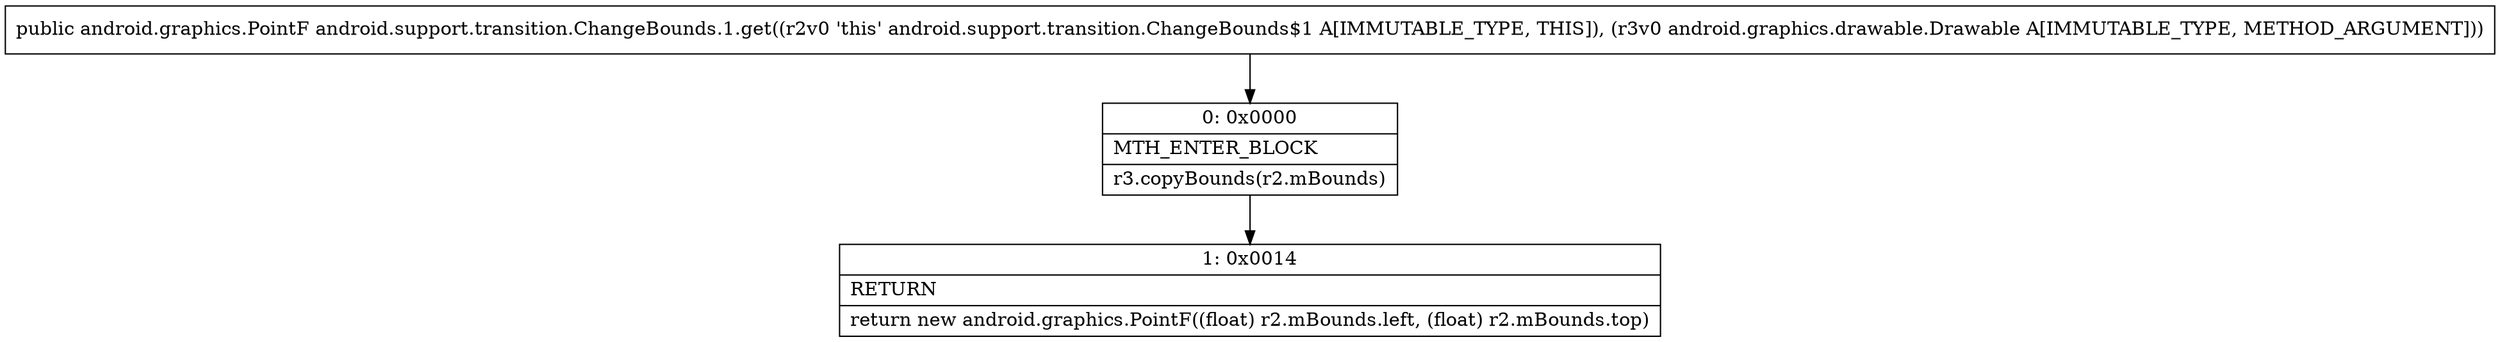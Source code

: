 digraph "CFG forandroid.support.transition.ChangeBounds.1.get(Landroid\/graphics\/drawable\/Drawable;)Landroid\/graphics\/PointF;" {
Node_0 [shape=record,label="{0\:\ 0x0000|MTH_ENTER_BLOCK\l|r3.copyBounds(r2.mBounds)\l}"];
Node_1 [shape=record,label="{1\:\ 0x0014|RETURN\l|return new android.graphics.PointF((float) r2.mBounds.left, (float) r2.mBounds.top)\l}"];
MethodNode[shape=record,label="{public android.graphics.PointF android.support.transition.ChangeBounds.1.get((r2v0 'this' android.support.transition.ChangeBounds$1 A[IMMUTABLE_TYPE, THIS]), (r3v0 android.graphics.drawable.Drawable A[IMMUTABLE_TYPE, METHOD_ARGUMENT])) }"];
MethodNode -> Node_0;
Node_0 -> Node_1;
}

